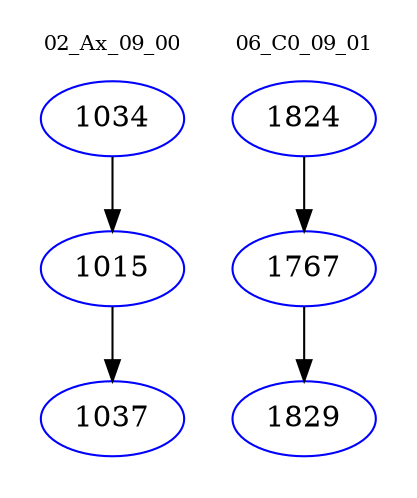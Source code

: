 digraph{
subgraph cluster_0 {
color = white
label = "02_Ax_09_00";
fontsize=10;
T0_1034 [label="1034", color="blue"]
T0_1034 -> T0_1015 [color="black"]
T0_1015 [label="1015", color="blue"]
T0_1015 -> T0_1037 [color="black"]
T0_1037 [label="1037", color="blue"]
}
subgraph cluster_1 {
color = white
label = "06_C0_09_01";
fontsize=10;
T1_1824 [label="1824", color="blue"]
T1_1824 -> T1_1767 [color="black"]
T1_1767 [label="1767", color="blue"]
T1_1767 -> T1_1829 [color="black"]
T1_1829 [label="1829", color="blue"]
}
}

